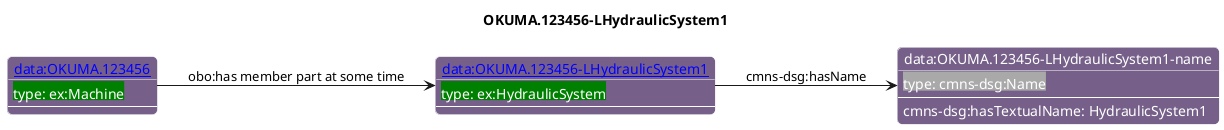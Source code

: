 @startuml
skinparam linetype polyline
left to right direction
title OKUMA.123456-LHydraulicSystem1

skinparam roundCorner 10

skinparam object {
  BackgroundColor 76608A
  fontColor White
  BorderColor White 
  FontName Helvetica   
}

skinparam class{
   BackgroundColor White
   fontColor black
   FontStyle bold
   FontName Helvetica
}

object "[[./OKUMA.123456-LHydraulicSystem1.html data:OKUMA.123456-LHydraulicSystem1]]" as o1 #76608A {
 <back:#Green>type: ex:HydraulicSystem</back> 
---
 }
object "data:OKUMA.123456-LHydraulicSystem1-name" as o2 #76608A {
 <back:#DarkGrey>type: cmns-dsg:Name</back> 
---
 }
object "[[./OKUMA.123456.html data:OKUMA.123456]]" as o3 #76608A {
 <back:#Green>type: ex:Machine</back> 
---
 }
o1 --> o2 : cmns-dsg:hasName
o2 : cmns-dsg:hasTextualName: HydraulicSystem1
o3 --> o1 : obo:has member part at some time
@enduml

